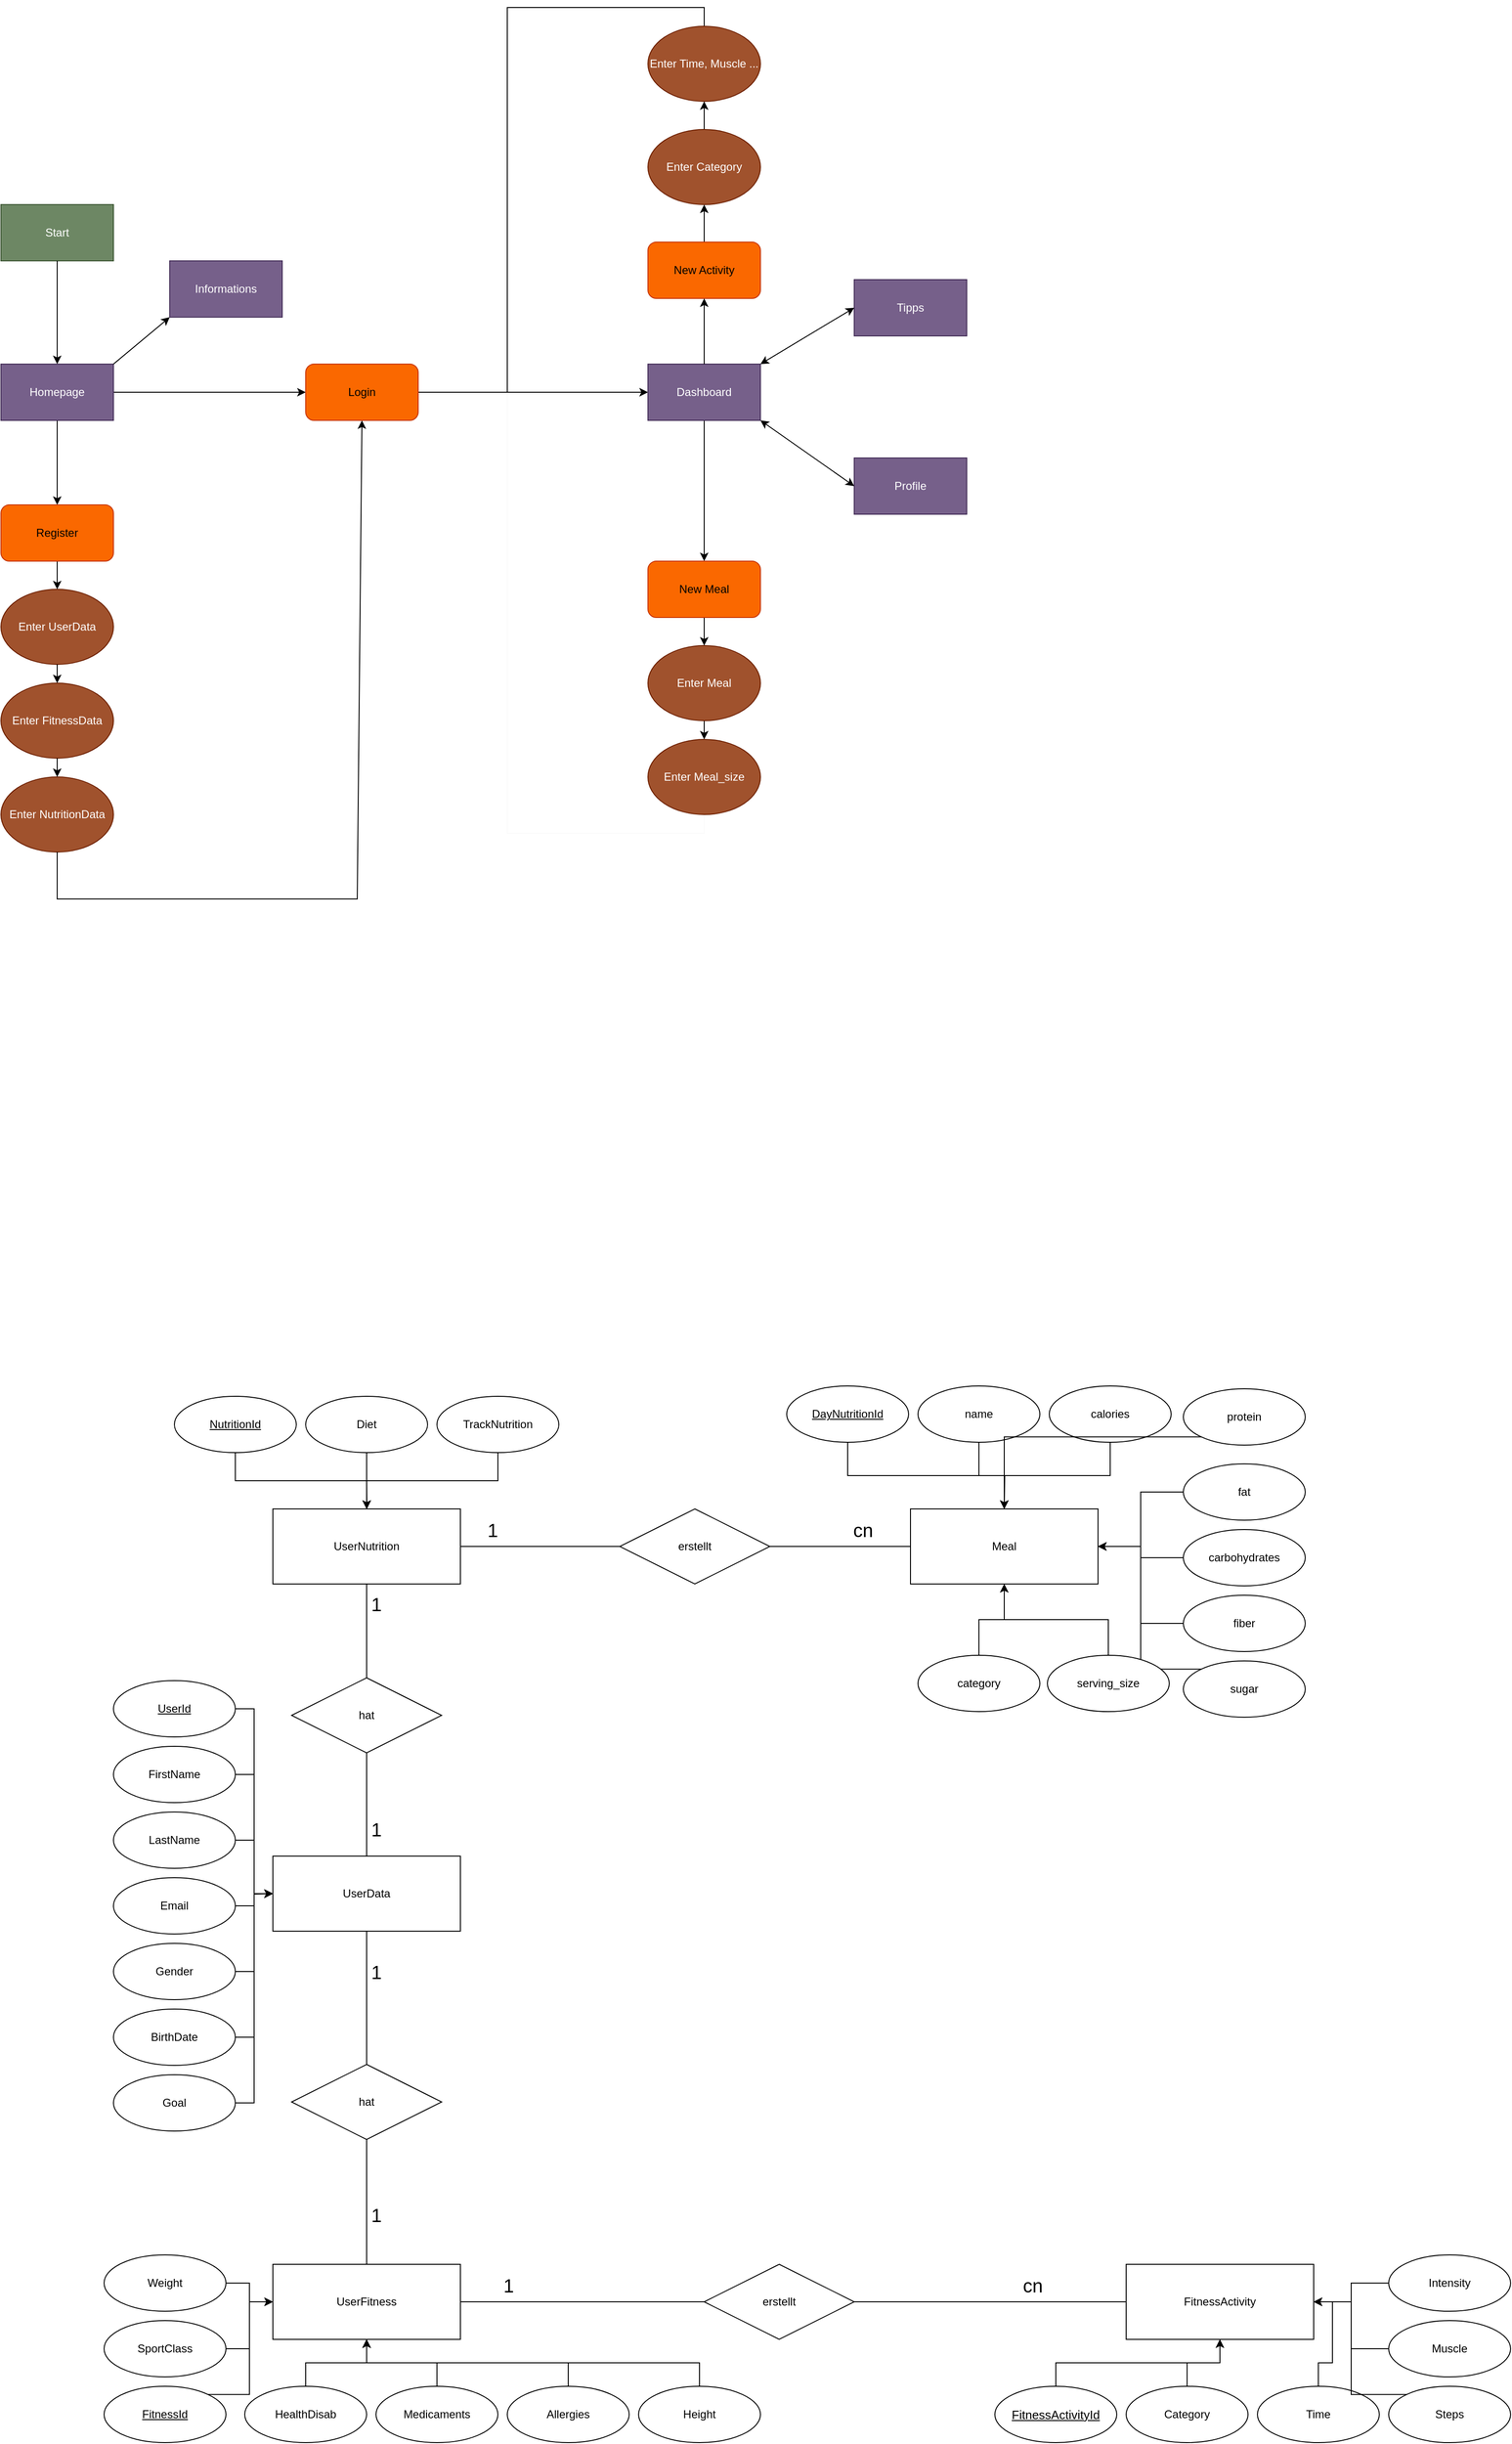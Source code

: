 <mxfile version="24.7.17">
  <diagram name="Seite-1" id="dCrqSPuhNAjCOSTEXUXm">
    <mxGraphModel dx="1565" dy="5951" grid="1" gridSize="10" guides="1" tooltips="1" connect="1" arrows="1" fold="1" page="1" pageScale="4" pageWidth="827" pageHeight="1169" math="0" shadow="0">
      <root>
        <mxCell id="0" />
        <mxCell id="1" parent="0" />
        <mxCell id="wzubu8DYFGDBGsBULmZj-1" value="UserData" style="rounded=0;whiteSpace=wrap;html=1;" vertex="1" parent="1">
          <mxGeometry x="350" y="70" width="200" height="80" as="geometry" />
        </mxCell>
        <mxCell id="wzubu8DYFGDBGsBULmZj-2" value="UserNutrition" style="rounded=0;whiteSpace=wrap;html=1;" vertex="1" parent="1">
          <mxGeometry x="350" y="-300" width="200" height="80" as="geometry" />
        </mxCell>
        <mxCell id="wzubu8DYFGDBGsBULmZj-142" style="edgeStyle=orthogonalEdgeStyle;rounded=0;orthogonalLoop=1;jettySize=auto;html=1;exitX=1;exitY=0.5;exitDx=0;exitDy=0;entryX=0;entryY=0.5;entryDx=0;entryDy=0;" edge="1" parent="1" source="wzubu8DYFGDBGsBULmZj-7" target="wzubu8DYFGDBGsBULmZj-1">
          <mxGeometry relative="1" as="geometry" />
        </mxCell>
        <mxCell id="wzubu8DYFGDBGsBULmZj-7" value="&lt;u&gt;UserId&lt;/u&gt;" style="ellipse;whiteSpace=wrap;html=1;" vertex="1" parent="1">
          <mxGeometry x="180" y="-117" width="130" height="60" as="geometry" />
        </mxCell>
        <mxCell id="wzubu8DYFGDBGsBULmZj-141" style="edgeStyle=orthogonalEdgeStyle;rounded=0;orthogonalLoop=1;jettySize=auto;html=1;exitX=1;exitY=0.5;exitDx=0;exitDy=0;entryX=0;entryY=0.5;entryDx=0;entryDy=0;" edge="1" parent="1" source="wzubu8DYFGDBGsBULmZj-8" target="wzubu8DYFGDBGsBULmZj-1">
          <mxGeometry relative="1" as="geometry" />
        </mxCell>
        <mxCell id="wzubu8DYFGDBGsBULmZj-8" value="FirstName" style="ellipse;whiteSpace=wrap;html=1;" vertex="1" parent="1">
          <mxGeometry x="180" y="-47" width="130" height="60" as="geometry" />
        </mxCell>
        <mxCell id="wzubu8DYFGDBGsBULmZj-140" style="edgeStyle=orthogonalEdgeStyle;rounded=0;orthogonalLoop=1;jettySize=auto;html=1;exitX=1;exitY=0.5;exitDx=0;exitDy=0;entryX=0;entryY=0.5;entryDx=0;entryDy=0;" edge="1" parent="1" source="wzubu8DYFGDBGsBULmZj-9" target="wzubu8DYFGDBGsBULmZj-1">
          <mxGeometry relative="1" as="geometry" />
        </mxCell>
        <mxCell id="wzubu8DYFGDBGsBULmZj-9" value="LastName" style="ellipse;whiteSpace=wrap;html=1;" vertex="1" parent="1">
          <mxGeometry x="180" y="23" width="130" height="60" as="geometry" />
        </mxCell>
        <mxCell id="wzubu8DYFGDBGsBULmZj-138" style="edgeStyle=orthogonalEdgeStyle;rounded=0;orthogonalLoop=1;jettySize=auto;html=1;exitX=1;exitY=0.5;exitDx=0;exitDy=0;entryX=0;entryY=0.5;entryDx=0;entryDy=0;" edge="1" parent="1" source="wzubu8DYFGDBGsBULmZj-10" target="wzubu8DYFGDBGsBULmZj-1">
          <mxGeometry relative="1" as="geometry" />
        </mxCell>
        <mxCell id="wzubu8DYFGDBGsBULmZj-10" value="Gender" style="ellipse;whiteSpace=wrap;html=1;" vertex="1" parent="1">
          <mxGeometry x="180" y="163" width="130" height="60" as="geometry" />
        </mxCell>
        <mxCell id="wzubu8DYFGDBGsBULmZj-139" style="edgeStyle=orthogonalEdgeStyle;rounded=0;orthogonalLoop=1;jettySize=auto;html=1;exitX=1;exitY=0.5;exitDx=0;exitDy=0;" edge="1" parent="1" source="wzubu8DYFGDBGsBULmZj-11">
          <mxGeometry relative="1" as="geometry">
            <mxPoint x="350" y="110" as="targetPoint" />
          </mxGeometry>
        </mxCell>
        <mxCell id="wzubu8DYFGDBGsBULmZj-11" value="Email" style="ellipse;whiteSpace=wrap;html=1;" vertex="1" parent="1">
          <mxGeometry x="180" y="93" width="130" height="60" as="geometry" />
        </mxCell>
        <mxCell id="wzubu8DYFGDBGsBULmZj-12" value="UserFitness" style="rounded=0;whiteSpace=wrap;html=1;" vertex="1" parent="1">
          <mxGeometry x="350" y="505" width="200" height="80" as="geometry" />
        </mxCell>
        <mxCell id="wzubu8DYFGDBGsBULmZj-136" style="edgeStyle=orthogonalEdgeStyle;rounded=0;orthogonalLoop=1;jettySize=auto;html=1;exitX=1;exitY=0.5;exitDx=0;exitDy=0;entryX=0;entryY=0.5;entryDx=0;entryDy=0;" edge="1" parent="1" source="wzubu8DYFGDBGsBULmZj-13" target="wzubu8DYFGDBGsBULmZj-1">
          <mxGeometry relative="1" as="geometry" />
        </mxCell>
        <mxCell id="wzubu8DYFGDBGsBULmZj-13" value="Goal" style="ellipse;whiteSpace=wrap;html=1;" vertex="1" parent="1">
          <mxGeometry x="180" y="303" width="130" height="60" as="geometry" />
        </mxCell>
        <mxCell id="wzubu8DYFGDBGsBULmZj-137" style="edgeStyle=orthogonalEdgeStyle;rounded=0;orthogonalLoop=1;jettySize=auto;html=1;exitX=1;exitY=0.5;exitDx=0;exitDy=0;entryX=0;entryY=0.5;entryDx=0;entryDy=0;" edge="1" parent="1" source="wzubu8DYFGDBGsBULmZj-14" target="wzubu8DYFGDBGsBULmZj-1">
          <mxGeometry relative="1" as="geometry" />
        </mxCell>
        <mxCell id="wzubu8DYFGDBGsBULmZj-14" value="BirthDate" style="ellipse;whiteSpace=wrap;html=1;" vertex="1" parent="1">
          <mxGeometry x="180" y="233" width="130" height="60" as="geometry" />
        </mxCell>
        <mxCell id="wzubu8DYFGDBGsBULmZj-130" style="edgeStyle=orthogonalEdgeStyle;rounded=0;orthogonalLoop=1;jettySize=auto;html=1;exitX=1;exitY=0;exitDx=0;exitDy=0;entryX=0;entryY=0.5;entryDx=0;entryDy=0;" edge="1" parent="1" source="wzubu8DYFGDBGsBULmZj-15" target="wzubu8DYFGDBGsBULmZj-12">
          <mxGeometry relative="1" as="geometry" />
        </mxCell>
        <mxCell id="wzubu8DYFGDBGsBULmZj-15" value="&lt;u&gt;FitnessId&lt;/u&gt;" style="ellipse;whiteSpace=wrap;html=1;" vertex="1" parent="1">
          <mxGeometry x="170" y="635" width="130" height="60" as="geometry" />
        </mxCell>
        <mxCell id="wzubu8DYFGDBGsBULmZj-133" style="edgeStyle=orthogonalEdgeStyle;rounded=0;orthogonalLoop=1;jettySize=auto;html=1;exitX=0.5;exitY=0;exitDx=0;exitDy=0;entryX=0.5;entryY=1;entryDx=0;entryDy=0;" edge="1" parent="1" source="wzubu8DYFGDBGsBULmZj-16" target="wzubu8DYFGDBGsBULmZj-12">
          <mxGeometry relative="1" as="geometry" />
        </mxCell>
        <mxCell id="wzubu8DYFGDBGsBULmZj-16" value="HealthDisab" style="ellipse;whiteSpace=wrap;html=1;" vertex="1" parent="1">
          <mxGeometry x="320" y="635" width="130" height="60" as="geometry" />
        </mxCell>
        <mxCell id="wzubu8DYFGDBGsBULmZj-132" style="edgeStyle=orthogonalEdgeStyle;rounded=0;orthogonalLoop=1;jettySize=auto;html=1;exitX=0.5;exitY=0;exitDx=0;exitDy=0;entryX=0.5;entryY=1;entryDx=0;entryDy=0;" edge="1" parent="1" source="wzubu8DYFGDBGsBULmZj-17" target="wzubu8DYFGDBGsBULmZj-12">
          <mxGeometry relative="1" as="geometry" />
        </mxCell>
        <mxCell id="wzubu8DYFGDBGsBULmZj-17" value="Medicaments" style="ellipse;whiteSpace=wrap;html=1;" vertex="1" parent="1">
          <mxGeometry x="460" y="635" width="130" height="60" as="geometry" />
        </mxCell>
        <mxCell id="wzubu8DYFGDBGsBULmZj-134" style="edgeStyle=orthogonalEdgeStyle;rounded=0;orthogonalLoop=1;jettySize=auto;html=1;exitX=0.5;exitY=0;exitDx=0;exitDy=0;entryX=0.5;entryY=1;entryDx=0;entryDy=0;" edge="1" parent="1" source="wzubu8DYFGDBGsBULmZj-18" target="wzubu8DYFGDBGsBULmZj-12">
          <mxGeometry relative="1" as="geometry" />
        </mxCell>
        <mxCell id="wzubu8DYFGDBGsBULmZj-18" value="Allergies" style="ellipse;whiteSpace=wrap;html=1;" vertex="1" parent="1">
          <mxGeometry x="600" y="635" width="130" height="60" as="geometry" />
        </mxCell>
        <mxCell id="wzubu8DYFGDBGsBULmZj-128" style="edgeStyle=orthogonalEdgeStyle;rounded=0;orthogonalLoop=1;jettySize=auto;html=1;exitX=1;exitY=0.5;exitDx=0;exitDy=0;" edge="1" parent="1" source="wzubu8DYFGDBGsBULmZj-19" target="wzubu8DYFGDBGsBULmZj-12">
          <mxGeometry relative="1" as="geometry" />
        </mxCell>
        <mxCell id="wzubu8DYFGDBGsBULmZj-19" value="Weight" style="ellipse;whiteSpace=wrap;html=1;" vertex="1" parent="1">
          <mxGeometry x="170" y="495" width="130" height="60" as="geometry" />
        </mxCell>
        <mxCell id="wzubu8DYFGDBGsBULmZj-135" style="edgeStyle=orthogonalEdgeStyle;rounded=0;orthogonalLoop=1;jettySize=auto;html=1;exitX=0.5;exitY=0;exitDx=0;exitDy=0;entryX=0.5;entryY=1;entryDx=0;entryDy=0;" edge="1" parent="1" source="wzubu8DYFGDBGsBULmZj-20" target="wzubu8DYFGDBGsBULmZj-12">
          <mxGeometry relative="1" as="geometry" />
        </mxCell>
        <mxCell id="wzubu8DYFGDBGsBULmZj-20" value="Height" style="ellipse;whiteSpace=wrap;html=1;" vertex="1" parent="1">
          <mxGeometry x="740" y="635" width="130" height="60" as="geometry" />
        </mxCell>
        <mxCell id="wzubu8DYFGDBGsBULmZj-129" style="edgeStyle=orthogonalEdgeStyle;rounded=0;orthogonalLoop=1;jettySize=auto;html=1;exitX=1;exitY=0.5;exitDx=0;exitDy=0;entryX=0;entryY=0.5;entryDx=0;entryDy=0;" edge="1" parent="1" source="wzubu8DYFGDBGsBULmZj-21" target="wzubu8DYFGDBGsBULmZj-12">
          <mxGeometry relative="1" as="geometry" />
        </mxCell>
        <mxCell id="wzubu8DYFGDBGsBULmZj-21" value="SportClass" style="ellipse;whiteSpace=wrap;html=1;" vertex="1" parent="1">
          <mxGeometry x="170" y="565" width="130" height="60" as="geometry" />
        </mxCell>
        <mxCell id="wzubu8DYFGDBGsBULmZj-143" style="edgeStyle=orthogonalEdgeStyle;rounded=0;orthogonalLoop=1;jettySize=auto;html=1;exitX=0.5;exitY=1;exitDx=0;exitDy=0;entryX=0.5;entryY=0;entryDx=0;entryDy=0;" edge="1" parent="1" source="wzubu8DYFGDBGsBULmZj-22" target="wzubu8DYFGDBGsBULmZj-2">
          <mxGeometry relative="1" as="geometry">
            <mxPoint x="440" y="-320" as="targetPoint" />
          </mxGeometry>
        </mxCell>
        <mxCell id="wzubu8DYFGDBGsBULmZj-22" value="&lt;u&gt;NutritionId&lt;/u&gt;" style="ellipse;whiteSpace=wrap;html=1;" vertex="1" parent="1">
          <mxGeometry x="245" y="-420" width="130" height="60" as="geometry" />
        </mxCell>
        <mxCell id="wzubu8DYFGDBGsBULmZj-144" style="edgeStyle=orthogonalEdgeStyle;rounded=0;orthogonalLoop=1;jettySize=auto;html=1;exitX=0.5;exitY=1;exitDx=0;exitDy=0;" edge="1" parent="1" source="wzubu8DYFGDBGsBULmZj-23">
          <mxGeometry relative="1" as="geometry">
            <mxPoint x="450.308" y="-300" as="targetPoint" />
          </mxGeometry>
        </mxCell>
        <mxCell id="wzubu8DYFGDBGsBULmZj-23" value="Diet" style="ellipse;whiteSpace=wrap;html=1;" vertex="1" parent="1">
          <mxGeometry x="385" y="-420" width="130" height="60" as="geometry" />
        </mxCell>
        <mxCell id="wzubu8DYFGDBGsBULmZj-145" style="edgeStyle=orthogonalEdgeStyle;rounded=0;orthogonalLoop=1;jettySize=auto;html=1;exitX=0.5;exitY=1;exitDx=0;exitDy=0;entryX=0.5;entryY=0;entryDx=0;entryDy=0;" edge="1" parent="1" source="wzubu8DYFGDBGsBULmZj-24" target="wzubu8DYFGDBGsBULmZj-2">
          <mxGeometry relative="1" as="geometry" />
        </mxCell>
        <mxCell id="wzubu8DYFGDBGsBULmZj-24" value="TrackNutrition" style="ellipse;whiteSpace=wrap;html=1;" vertex="1" parent="1">
          <mxGeometry x="525" y="-420" width="130" height="60" as="geometry" />
        </mxCell>
        <mxCell id="wzubu8DYFGDBGsBULmZj-26" value="Meal" style="rounded=0;whiteSpace=wrap;html=1;" vertex="1" parent="1">
          <mxGeometry x="1030" y="-300" width="200" height="80" as="geometry" />
        </mxCell>
        <mxCell id="wzubu8DYFGDBGsBULmZj-146" style="edgeStyle=orthogonalEdgeStyle;rounded=0;orthogonalLoop=1;jettySize=auto;html=1;exitX=0.5;exitY=1;exitDx=0;exitDy=0;entryX=0.5;entryY=0;entryDx=0;entryDy=0;" edge="1" parent="1" source="wzubu8DYFGDBGsBULmZj-27" target="wzubu8DYFGDBGsBULmZj-26">
          <mxGeometry relative="1" as="geometry" />
        </mxCell>
        <mxCell id="wzubu8DYFGDBGsBULmZj-27" value="&lt;u&gt;DayNutritionId&lt;/u&gt;" style="ellipse;whiteSpace=wrap;html=1;" vertex="1" parent="1">
          <mxGeometry x="898" y="-431" width="130" height="60" as="geometry" />
        </mxCell>
        <mxCell id="wzubu8DYFGDBGsBULmZj-147" style="edgeStyle=orthogonalEdgeStyle;rounded=0;orthogonalLoop=1;jettySize=auto;html=1;exitX=0.5;exitY=1;exitDx=0;exitDy=0;entryX=0.5;entryY=0;entryDx=0;entryDy=0;" edge="1" parent="1" source="wzubu8DYFGDBGsBULmZj-28" target="wzubu8DYFGDBGsBULmZj-26">
          <mxGeometry relative="1" as="geometry" />
        </mxCell>
        <mxCell id="wzubu8DYFGDBGsBULmZj-28" value="name" style="ellipse;whiteSpace=wrap;html=1;" vertex="1" parent="1">
          <mxGeometry x="1038" y="-431" width="130" height="60" as="geometry" />
        </mxCell>
        <mxCell id="wzubu8DYFGDBGsBULmZj-29" value="calories" style="ellipse;whiteSpace=wrap;html=1;" vertex="1" parent="1">
          <mxGeometry x="1178" y="-431" width="130" height="60" as="geometry" />
        </mxCell>
        <mxCell id="wzubu8DYFGDBGsBULmZj-150" style="edgeStyle=orthogonalEdgeStyle;rounded=0;orthogonalLoop=1;jettySize=auto;html=1;exitX=0;exitY=1;exitDx=0;exitDy=0;entryX=0.5;entryY=0;entryDx=0;entryDy=0;" edge="1" parent="1" source="wzubu8DYFGDBGsBULmZj-30" target="wzubu8DYFGDBGsBULmZj-26">
          <mxGeometry relative="1" as="geometry">
            <Array as="points">
              <mxPoint x="1130" y="-377" />
            </Array>
          </mxGeometry>
        </mxCell>
        <mxCell id="wzubu8DYFGDBGsBULmZj-30" value="protein" style="ellipse;whiteSpace=wrap;html=1;" vertex="1" parent="1">
          <mxGeometry x="1321" y="-428" width="130" height="60" as="geometry" />
        </mxCell>
        <mxCell id="wzubu8DYFGDBGsBULmZj-151" style="edgeStyle=orthogonalEdgeStyle;rounded=0;orthogonalLoop=1;jettySize=auto;html=1;exitX=0;exitY=0.5;exitDx=0;exitDy=0;" edge="1" parent="1" source="wzubu8DYFGDBGsBULmZj-31" target="wzubu8DYFGDBGsBULmZj-26">
          <mxGeometry relative="1" as="geometry" />
        </mxCell>
        <mxCell id="wzubu8DYFGDBGsBULmZj-31" value="fat" style="ellipse;whiteSpace=wrap;html=1;" vertex="1" parent="1">
          <mxGeometry x="1321" y="-348" width="130" height="60" as="geometry" />
        </mxCell>
        <mxCell id="wzubu8DYFGDBGsBULmZj-152" style="edgeStyle=orthogonalEdgeStyle;rounded=0;orthogonalLoop=1;jettySize=auto;html=1;exitX=0;exitY=0.5;exitDx=0;exitDy=0;entryX=1;entryY=0.5;entryDx=0;entryDy=0;" edge="1" parent="1" source="wzubu8DYFGDBGsBULmZj-32" target="wzubu8DYFGDBGsBULmZj-26">
          <mxGeometry relative="1" as="geometry">
            <mxPoint x="1250.0" y="-230" as="targetPoint" />
          </mxGeometry>
        </mxCell>
        <mxCell id="wzubu8DYFGDBGsBULmZj-32" value="carbohydrates" style="ellipse;whiteSpace=wrap;html=1;" vertex="1" parent="1">
          <mxGeometry x="1321" y="-278" width="130" height="60" as="geometry" />
        </mxCell>
        <mxCell id="wzubu8DYFGDBGsBULmZj-153" style="edgeStyle=orthogonalEdgeStyle;rounded=0;orthogonalLoop=1;jettySize=auto;html=1;exitX=0;exitY=0.5;exitDx=0;exitDy=0;entryX=1;entryY=0.5;entryDx=0;entryDy=0;" edge="1" parent="1" source="wzubu8DYFGDBGsBULmZj-33" target="wzubu8DYFGDBGsBULmZj-26">
          <mxGeometry relative="1" as="geometry" />
        </mxCell>
        <mxCell id="wzubu8DYFGDBGsBULmZj-33" value="fiber" style="ellipse;whiteSpace=wrap;html=1;" vertex="1" parent="1">
          <mxGeometry x="1321" y="-208" width="130" height="60" as="geometry" />
        </mxCell>
        <mxCell id="wzubu8DYFGDBGsBULmZj-154" style="edgeStyle=orthogonalEdgeStyle;rounded=0;orthogonalLoop=1;jettySize=auto;html=1;exitX=0;exitY=0;exitDx=0;exitDy=0;entryX=1;entryY=0.5;entryDx=0;entryDy=0;" edge="1" parent="1" source="wzubu8DYFGDBGsBULmZj-34" target="wzubu8DYFGDBGsBULmZj-26">
          <mxGeometry relative="1" as="geometry" />
        </mxCell>
        <mxCell id="wzubu8DYFGDBGsBULmZj-34" value="sugar" style="ellipse;whiteSpace=wrap;html=1;" vertex="1" parent="1">
          <mxGeometry x="1321" y="-138" width="130" height="60" as="geometry" />
        </mxCell>
        <mxCell id="wzubu8DYFGDBGsBULmZj-155" style="edgeStyle=orthogonalEdgeStyle;rounded=0;orthogonalLoop=1;jettySize=auto;html=1;exitX=0.5;exitY=0;exitDx=0;exitDy=0;entryX=0.5;entryY=1;entryDx=0;entryDy=0;" edge="1" parent="1" source="wzubu8DYFGDBGsBULmZj-35" target="wzubu8DYFGDBGsBULmZj-26">
          <mxGeometry relative="1" as="geometry" />
        </mxCell>
        <mxCell id="wzubu8DYFGDBGsBULmZj-35" value="serving_size" style="ellipse;whiteSpace=wrap;html=1;" vertex="1" parent="1">
          <mxGeometry x="1176" y="-144" width="130" height="60" as="geometry" />
        </mxCell>
        <mxCell id="wzubu8DYFGDBGsBULmZj-156" style="edgeStyle=orthogonalEdgeStyle;rounded=0;orthogonalLoop=1;jettySize=auto;html=1;exitX=0.5;exitY=0;exitDx=0;exitDy=0;entryX=0.5;entryY=1;entryDx=0;entryDy=0;" edge="1" parent="1" source="wzubu8DYFGDBGsBULmZj-36" target="wzubu8DYFGDBGsBULmZj-26">
          <mxGeometry relative="1" as="geometry" />
        </mxCell>
        <mxCell id="wzubu8DYFGDBGsBULmZj-36" value="category" style="ellipse;whiteSpace=wrap;html=1;" vertex="1" parent="1">
          <mxGeometry x="1038" y="-144" width="130" height="60" as="geometry" />
        </mxCell>
        <mxCell id="wzubu8DYFGDBGsBULmZj-38" value="Start" style="rounded=0;whiteSpace=wrap;html=1;fillColor=#6d8764;fontColor=#ffffff;strokeColor=#3A5431;" vertex="1" parent="1">
          <mxGeometry x="60" y="-1690" width="120" height="60" as="geometry" />
        </mxCell>
        <mxCell id="wzubu8DYFGDBGsBULmZj-43" value="Enter UserData" style="ellipse;whiteSpace=wrap;html=1;fillColor=#a0522d;strokeColor=#6D1F00;fontColor=#ffffff;" vertex="1" parent="1">
          <mxGeometry x="60" y="-1280" width="120" height="80" as="geometry" />
        </mxCell>
        <mxCell id="wzubu8DYFGDBGsBULmZj-44" value="Enter FitnessData" style="ellipse;whiteSpace=wrap;html=1;fillColor=#a0522d;strokeColor=#6D1F00;fontColor=#ffffff;" vertex="1" parent="1">
          <mxGeometry x="60" y="-1180" width="120" height="80" as="geometry" />
        </mxCell>
        <mxCell id="wzubu8DYFGDBGsBULmZj-45" value="Enter NutritionData" style="ellipse;whiteSpace=wrap;html=1;fillColor=#a0522d;strokeColor=#6D1F00;fontColor=#ffffff;" vertex="1" parent="1">
          <mxGeometry x="60" y="-1080" width="120" height="80" as="geometry" />
        </mxCell>
        <mxCell id="wzubu8DYFGDBGsBULmZj-47" value="" style="endArrow=classic;html=1;rounded=0;entryX=0.5;entryY=0;entryDx=0;entryDy=0;exitX=0.5;exitY=1;exitDx=0;exitDy=0;" edge="1" parent="1" source="wzubu8DYFGDBGsBULmZj-55" target="wzubu8DYFGDBGsBULmZj-71">
          <mxGeometry width="50" height="50" relative="1" as="geometry">
            <mxPoint x="230" y="-1350" as="sourcePoint" />
            <mxPoint x="120" y="-1310" as="targetPoint" />
          </mxGeometry>
        </mxCell>
        <mxCell id="wzubu8DYFGDBGsBULmZj-48" value="" style="endArrow=classic;html=1;rounded=0;entryX=0.5;entryY=0;entryDx=0;entryDy=0;exitX=0.5;exitY=1;exitDx=0;exitDy=0;" edge="1" parent="1" source="wzubu8DYFGDBGsBULmZj-43" target="wzubu8DYFGDBGsBULmZj-44">
          <mxGeometry width="50" height="50" relative="1" as="geometry">
            <mxPoint x="230" y="-1260" as="sourcePoint" />
            <mxPoint x="230" y="-1110" as="targetPoint" />
          </mxGeometry>
        </mxCell>
        <mxCell id="wzubu8DYFGDBGsBULmZj-49" value="" style="endArrow=classic;html=1;rounded=0;entryX=0;entryY=0.5;entryDx=0;entryDy=0;exitX=1;exitY=0.5;exitDx=0;exitDy=0;" edge="1" parent="1" source="wzubu8DYFGDBGsBULmZj-55" target="wzubu8DYFGDBGsBULmZj-69">
          <mxGeometry width="50" height="50" relative="1" as="geometry">
            <mxPoint x="280" y="-1440" as="sourcePoint" />
            <mxPoint x="385" y="-1490" as="targetPoint" />
          </mxGeometry>
        </mxCell>
        <mxCell id="wzubu8DYFGDBGsBULmZj-50" value="" style="endArrow=classic;html=1;rounded=0;entryX=0.5;entryY=0;entryDx=0;entryDy=0;exitX=0.5;exitY=1;exitDx=0;exitDy=0;" edge="1" parent="1" source="wzubu8DYFGDBGsBULmZj-71" target="wzubu8DYFGDBGsBULmZj-43">
          <mxGeometry width="50" height="50" relative="1" as="geometry">
            <mxPoint x="120" y="-1310" as="sourcePoint" />
            <mxPoint x="280" y="-1350" as="targetPoint" />
          </mxGeometry>
        </mxCell>
        <mxCell id="wzubu8DYFGDBGsBULmZj-51" value="" style="endArrow=classic;html=1;rounded=0;entryX=0.5;entryY=0;entryDx=0;entryDy=0;exitX=0.5;exitY=1;exitDx=0;exitDy=0;" edge="1" parent="1" source="wzubu8DYFGDBGsBULmZj-44" target="wzubu8DYFGDBGsBULmZj-45">
          <mxGeometry width="50" height="50" relative="1" as="geometry">
            <mxPoint x="130" y="-1190" as="sourcePoint" />
            <mxPoint x="130" y="-1170" as="targetPoint" />
          </mxGeometry>
        </mxCell>
        <mxCell id="wzubu8DYFGDBGsBULmZj-52" value="" style="endArrow=classic;html=1;rounded=0;exitX=0.5;exitY=1;exitDx=0;exitDy=0;entryX=0.5;entryY=1;entryDx=0;entryDy=0;" edge="1" parent="1" source="wzubu8DYFGDBGsBULmZj-45" target="wzubu8DYFGDBGsBULmZj-69">
          <mxGeometry width="50" height="50" relative="1" as="geometry">
            <mxPoint x="260" y="-1030" as="sourcePoint" />
            <mxPoint x="445" y="-1460" as="targetPoint" />
            <Array as="points">
              <mxPoint x="120" y="-950" />
              <mxPoint x="440" y="-950" />
            </Array>
          </mxGeometry>
        </mxCell>
        <mxCell id="wzubu8DYFGDBGsBULmZj-53" value="" style="endArrow=classic;html=1;rounded=0;exitX=1;exitY=0.5;exitDx=0;exitDy=0;entryX=0;entryY=0.5;entryDx=0;entryDy=0;" edge="1" parent="1" source="wzubu8DYFGDBGsBULmZj-69" target="wzubu8DYFGDBGsBULmZj-54">
          <mxGeometry width="50" height="50" relative="1" as="geometry">
            <mxPoint x="505" y="-1490" as="sourcePoint" />
            <mxPoint x="720" y="-1490" as="targetPoint" />
          </mxGeometry>
        </mxCell>
        <mxCell id="wzubu8DYFGDBGsBULmZj-73" style="edgeStyle=orthogonalEdgeStyle;rounded=0;orthogonalLoop=1;jettySize=auto;html=1;exitX=0.5;exitY=1;exitDx=0;exitDy=0;entryX=0.5;entryY=0;entryDx=0;entryDy=0;" edge="1" parent="1" source="wzubu8DYFGDBGsBULmZj-54" target="wzubu8DYFGDBGsBULmZj-68">
          <mxGeometry relative="1" as="geometry" />
        </mxCell>
        <mxCell id="wzubu8DYFGDBGsBULmZj-54" value="Dashboard" style="rounded=0;whiteSpace=wrap;html=1;fillColor=#76608a;fontColor=#ffffff;strokeColor=#432D57;" vertex="1" parent="1">
          <mxGeometry x="750" y="-1520" width="120" height="60" as="geometry" />
        </mxCell>
        <mxCell id="wzubu8DYFGDBGsBULmZj-55" value="Homepage" style="rounded=0;whiteSpace=wrap;html=1;fillColor=#76608a;fontColor=#ffffff;strokeColor=#432D57;" vertex="1" parent="1">
          <mxGeometry x="60" y="-1520" width="120" height="60" as="geometry" />
        </mxCell>
        <mxCell id="wzubu8DYFGDBGsBULmZj-56" value="" style="endArrow=classic;html=1;rounded=0;entryX=0.5;entryY=0;entryDx=0;entryDy=0;exitX=0.5;exitY=1;exitDx=0;exitDy=0;" edge="1" parent="1" source="wzubu8DYFGDBGsBULmZj-38" target="wzubu8DYFGDBGsBULmZj-55">
          <mxGeometry width="50" height="50" relative="1" as="geometry">
            <mxPoint x="190" y="-1480" as="sourcePoint" />
            <mxPoint x="395" y="-1480" as="targetPoint" />
          </mxGeometry>
        </mxCell>
        <mxCell id="wzubu8DYFGDBGsBULmZj-57" value="hat" style="rhombus;whiteSpace=wrap;html=1;" vertex="1" parent="1">
          <mxGeometry x="370" y="-120" width="160" height="80" as="geometry" />
        </mxCell>
        <mxCell id="wzubu8DYFGDBGsBULmZj-58" value="hat" style="rhombus;whiteSpace=wrap;html=1;" vertex="1" parent="1">
          <mxGeometry x="370" y="292" width="160" height="80" as="geometry" />
        </mxCell>
        <mxCell id="wzubu8DYFGDBGsBULmZj-59" value="erstellt" style="rhombus;whiteSpace=wrap;html=1;" vertex="1" parent="1">
          <mxGeometry x="720" y="-300" width="160" height="80" as="geometry" />
        </mxCell>
        <mxCell id="wzubu8DYFGDBGsBULmZj-60" value="" style="endArrow=none;html=1;rounded=0;exitX=0.5;exitY=0;exitDx=0;exitDy=0;entryX=0.5;entryY=1;entryDx=0;entryDy=0;" edge="1" parent="1" source="wzubu8DYFGDBGsBULmZj-1" target="wzubu8DYFGDBGsBULmZj-57">
          <mxGeometry width="50" height="50" relative="1" as="geometry">
            <mxPoint x="500" y="-20" as="sourcePoint" />
            <mxPoint x="550" y="-70" as="targetPoint" />
          </mxGeometry>
        </mxCell>
        <mxCell id="wzubu8DYFGDBGsBULmZj-85" value="&lt;font style=&quot;font-size: 20px;&quot;&gt;1&lt;/font&gt;" style="edgeLabel;html=1;align=center;verticalAlign=middle;resizable=0;points=[];" vertex="1" connectable="0" parent="wzubu8DYFGDBGsBULmZj-60">
          <mxGeometry x="-0.472" y="2" relative="1" as="geometry">
            <mxPoint x="12" as="offset" />
          </mxGeometry>
        </mxCell>
        <mxCell id="wzubu8DYFGDBGsBULmZj-61" value="" style="endArrow=none;html=1;rounded=0;exitX=0.5;exitY=0;exitDx=0;exitDy=0;entryX=0.5;entryY=1;entryDx=0;entryDy=0;" edge="1" parent="1" source="wzubu8DYFGDBGsBULmZj-57" target="wzubu8DYFGDBGsBULmZj-2">
          <mxGeometry width="50" height="50" relative="1" as="geometry">
            <mxPoint x="460" y="80" as="sourcePoint" />
            <mxPoint x="460" y="-59" as="targetPoint" />
          </mxGeometry>
        </mxCell>
        <mxCell id="wzubu8DYFGDBGsBULmZj-84" value="&lt;font style=&quot;font-size: 20px;&quot;&gt;1&lt;/font&gt;" style="edgeLabel;html=1;align=center;verticalAlign=middle;resizable=0;points=[];" vertex="1" connectable="0" parent="wzubu8DYFGDBGsBULmZj-61">
          <mxGeometry x="0.578" y="3" relative="1" as="geometry">
            <mxPoint x="13" as="offset" />
          </mxGeometry>
        </mxCell>
        <mxCell id="wzubu8DYFGDBGsBULmZj-62" value="" style="endArrow=none;html=1;rounded=0;entryX=0.5;entryY=0;entryDx=0;entryDy=0;exitX=0.5;exitY=1;exitDx=0;exitDy=0;" edge="1" parent="1" source="wzubu8DYFGDBGsBULmZj-1" target="wzubu8DYFGDBGsBULmZj-58">
          <mxGeometry width="50" height="50" relative="1" as="geometry">
            <mxPoint x="530" y="190" as="sourcePoint" />
            <mxPoint x="460" y="-30" as="targetPoint" />
          </mxGeometry>
        </mxCell>
        <mxCell id="wzubu8DYFGDBGsBULmZj-101" value="&lt;font style=&quot;font-size: 20px;&quot;&gt;1&lt;/font&gt;" style="edgeLabel;html=1;align=center;verticalAlign=middle;resizable=0;points=[];" vertex="1" connectable="0" parent="wzubu8DYFGDBGsBULmZj-62">
          <mxGeometry x="-0.146" y="-2" relative="1" as="geometry">
            <mxPoint x="12" y="-18" as="offset" />
          </mxGeometry>
        </mxCell>
        <mxCell id="wzubu8DYFGDBGsBULmZj-63" value="" style="endArrow=none;html=1;rounded=0;exitX=0.5;exitY=0;exitDx=0;exitDy=0;entryX=0.5;entryY=1;entryDx=0;entryDy=0;" edge="1" parent="1" source="wzubu8DYFGDBGsBULmZj-12" target="wzubu8DYFGDBGsBULmZj-58">
          <mxGeometry width="50" height="50" relative="1" as="geometry">
            <mxPoint x="460" y="160" as="sourcePoint" />
            <mxPoint x="300" y="440" as="targetPoint" />
          </mxGeometry>
        </mxCell>
        <mxCell id="wzubu8DYFGDBGsBULmZj-100" value="&lt;font style=&quot;font-size: 20px;&quot;&gt;1&lt;/font&gt;" style="edgeLabel;html=1;align=center;verticalAlign=middle;resizable=0;points=[];" vertex="1" connectable="0" parent="wzubu8DYFGDBGsBULmZj-63">
          <mxGeometry x="-0.198" y="-1" relative="1" as="geometry">
            <mxPoint x="9" as="offset" />
          </mxGeometry>
        </mxCell>
        <mxCell id="wzubu8DYFGDBGsBULmZj-64" value="" style="endArrow=none;html=1;rounded=0;exitX=1;exitY=0.5;exitDx=0;exitDy=0;entryX=0;entryY=0.5;entryDx=0;entryDy=0;" edge="1" parent="1" source="wzubu8DYFGDBGsBULmZj-2" target="wzubu8DYFGDBGsBULmZj-59">
          <mxGeometry width="50" height="50" relative="1" as="geometry">
            <mxPoint x="460" y="-110" as="sourcePoint" />
            <mxPoint x="460" y="-210" as="targetPoint" />
          </mxGeometry>
        </mxCell>
        <mxCell id="wzubu8DYFGDBGsBULmZj-87" value="&lt;font style=&quot;font-size: 20px;&quot;&gt;1&lt;/font&gt;" style="edgeLabel;html=1;align=center;verticalAlign=middle;resizable=0;points=[];" vertex="1" connectable="0" parent="wzubu8DYFGDBGsBULmZj-64">
          <mxGeometry x="-0.607" y="2" relative="1" as="geometry">
            <mxPoint y="-16" as="offset" />
          </mxGeometry>
        </mxCell>
        <mxCell id="wzubu8DYFGDBGsBULmZj-65" value="" style="endArrow=none;html=1;rounded=0;entryX=0;entryY=0.5;entryDx=0;entryDy=0;exitX=1;exitY=0.5;exitDx=0;exitDy=0;" edge="1" parent="1" source="wzubu8DYFGDBGsBULmZj-59" target="wzubu8DYFGDBGsBULmZj-26">
          <mxGeometry width="50" height="50" relative="1" as="geometry">
            <mxPoint x="900" y="-160" as="sourcePoint" />
            <mxPoint x="730" y="-250" as="targetPoint" />
          </mxGeometry>
        </mxCell>
        <mxCell id="wzubu8DYFGDBGsBULmZj-86" value="&lt;font style=&quot;font-size: 20px;&quot;&gt;cn&lt;/font&gt;" style="edgeLabel;html=1;align=center;verticalAlign=middle;resizable=0;points=[];" vertex="1" connectable="0" parent="wzubu8DYFGDBGsBULmZj-65">
          <mxGeometry x="0.312" y="2" relative="1" as="geometry">
            <mxPoint y="-16" as="offset" />
          </mxGeometry>
        </mxCell>
        <mxCell id="wzubu8DYFGDBGsBULmZj-66" value="Informations" style="rounded=0;whiteSpace=wrap;html=1;fillColor=#76608a;fontColor=#ffffff;strokeColor=#432D57;" vertex="1" parent="1">
          <mxGeometry x="240" y="-1630" width="120" height="60" as="geometry" />
        </mxCell>
        <mxCell id="wzubu8DYFGDBGsBULmZj-67" value="" style="endArrow=classic;html=1;rounded=0;entryX=0;entryY=1;entryDx=0;entryDy=0;exitX=1;exitY=0;exitDx=0;exitDy=0;" edge="1" parent="1" source="wzubu8DYFGDBGsBULmZj-55" target="wzubu8DYFGDBGsBULmZj-66">
          <mxGeometry width="50" height="50" relative="1" as="geometry">
            <mxPoint x="270" y="-1350" as="sourcePoint" />
            <mxPoint x="320" y="-1400" as="targetPoint" />
          </mxGeometry>
        </mxCell>
        <mxCell id="wzubu8DYFGDBGsBULmZj-76" style="edgeStyle=orthogonalEdgeStyle;rounded=0;orthogonalLoop=1;jettySize=auto;html=1;exitX=0.5;exitY=1;exitDx=0;exitDy=0;entryX=0.5;entryY=0;entryDx=0;entryDy=0;" edge="1" parent="1" source="wzubu8DYFGDBGsBULmZj-68" target="wzubu8DYFGDBGsBULmZj-74">
          <mxGeometry relative="1" as="geometry" />
        </mxCell>
        <mxCell id="wzubu8DYFGDBGsBULmZj-68" value="New Meal" style="rounded=1;whiteSpace=wrap;html=1;fillColor=#fa6800;fontColor=#000000;strokeColor=#C73500;" vertex="1" parent="1">
          <mxGeometry x="750" y="-1310" width="120" height="60" as="geometry" />
        </mxCell>
        <mxCell id="wzubu8DYFGDBGsBULmZj-69" value="Login" style="rounded=1;whiteSpace=wrap;html=1;fillColor=#fa6800;fontColor=#000000;strokeColor=#C73500;" vertex="1" parent="1">
          <mxGeometry x="385" y="-1520" width="120" height="60" as="geometry" />
        </mxCell>
        <mxCell id="wzubu8DYFGDBGsBULmZj-71" value="Register" style="rounded=1;whiteSpace=wrap;html=1;fillColor=#fa6800;fontColor=#000000;strokeColor=#C73500;" vertex="1" parent="1">
          <mxGeometry x="60" y="-1370" width="120" height="60" as="geometry" />
        </mxCell>
        <mxCell id="wzubu8DYFGDBGsBULmZj-77" style="edgeStyle=orthogonalEdgeStyle;rounded=0;orthogonalLoop=1;jettySize=auto;html=1;exitX=0.5;exitY=1;exitDx=0;exitDy=0;entryX=0.5;entryY=0;entryDx=0;entryDy=0;" edge="1" parent="1" source="wzubu8DYFGDBGsBULmZj-74" target="wzubu8DYFGDBGsBULmZj-75">
          <mxGeometry relative="1" as="geometry" />
        </mxCell>
        <mxCell id="wzubu8DYFGDBGsBULmZj-74" value="Enter Meal" style="ellipse;whiteSpace=wrap;html=1;fillColor=#a0522d;strokeColor=#6D1F00;fontColor=#ffffff;" vertex="1" parent="1">
          <mxGeometry x="750" y="-1220" width="120" height="80" as="geometry" />
        </mxCell>
        <mxCell id="wzubu8DYFGDBGsBULmZj-78" style="edgeStyle=orthogonalEdgeStyle;rounded=0;orthogonalLoop=1;jettySize=auto;html=1;exitX=0.5;exitY=1;exitDx=0;exitDy=0;entryX=0;entryY=0.5;entryDx=0;entryDy=0;fillColor=#f5f5f5;strokeColor=#FAFAFA;" edge="1" parent="1" source="wzubu8DYFGDBGsBULmZj-75" target="wzubu8DYFGDBGsBULmZj-54">
          <mxGeometry relative="1" as="geometry">
            <mxPoint x="750" y="-1490" as="targetPoint" />
            <Array as="points">
              <mxPoint x="810" y="-1020" />
              <mxPoint x="600" y="-1020" />
              <mxPoint x="600" y="-1490" />
            </Array>
          </mxGeometry>
        </mxCell>
        <mxCell id="wzubu8DYFGDBGsBULmZj-75" value="Enter Meal_size" style="ellipse;whiteSpace=wrap;html=1;fillColor=#a0522d;strokeColor=#6D1F00;fontColor=#ffffff;" vertex="1" parent="1">
          <mxGeometry x="750" y="-1120" width="120" height="80" as="geometry" />
        </mxCell>
        <mxCell id="wzubu8DYFGDBGsBULmZj-83" value="FitnessActivity" style="rounded=0;whiteSpace=wrap;html=1;" vertex="1" parent="1">
          <mxGeometry x="1260" y="505" width="200" height="80" as="geometry" />
        </mxCell>
        <mxCell id="wzubu8DYFGDBGsBULmZj-127" style="edgeStyle=orthogonalEdgeStyle;rounded=0;orthogonalLoop=1;jettySize=auto;html=1;exitX=0.5;exitY=0;exitDx=0;exitDy=0;entryX=0.5;entryY=1;entryDx=0;entryDy=0;" edge="1" parent="1" source="wzubu8DYFGDBGsBULmZj-89" target="wzubu8DYFGDBGsBULmZj-83">
          <mxGeometry relative="1" as="geometry" />
        </mxCell>
        <mxCell id="wzubu8DYFGDBGsBULmZj-89" value="&lt;font style=&quot;font-size: 13px;&quot;&gt;&lt;u&gt;FitnessActivityId&lt;/u&gt;&lt;/font&gt;" style="ellipse;whiteSpace=wrap;html=1;" vertex="1" parent="1">
          <mxGeometry x="1120" y="635" width="130" height="60" as="geometry" />
        </mxCell>
        <mxCell id="wzubu8DYFGDBGsBULmZj-126" style="edgeStyle=orthogonalEdgeStyle;rounded=0;orthogonalLoop=1;jettySize=auto;html=1;exitX=0.5;exitY=0;exitDx=0;exitDy=0;entryX=0.5;entryY=1;entryDx=0;entryDy=0;" edge="1" parent="1" source="wzubu8DYFGDBGsBULmZj-90" target="wzubu8DYFGDBGsBULmZj-83">
          <mxGeometry relative="1" as="geometry" />
        </mxCell>
        <mxCell id="wzubu8DYFGDBGsBULmZj-90" value="Category" style="ellipse;whiteSpace=wrap;html=1;" vertex="1" parent="1">
          <mxGeometry x="1260" y="635" width="130" height="60" as="geometry" />
        </mxCell>
        <mxCell id="wzubu8DYFGDBGsBULmZj-125" style="edgeStyle=orthogonalEdgeStyle;rounded=0;orthogonalLoop=1;jettySize=auto;html=1;exitX=0.5;exitY=0;exitDx=0;exitDy=0;entryX=1;entryY=0.5;entryDx=0;entryDy=0;" edge="1" parent="1" source="wzubu8DYFGDBGsBULmZj-91" target="wzubu8DYFGDBGsBULmZj-83">
          <mxGeometry relative="1" as="geometry" />
        </mxCell>
        <mxCell id="wzubu8DYFGDBGsBULmZj-91" value="Time" style="ellipse;whiteSpace=wrap;html=1;" vertex="1" parent="1">
          <mxGeometry x="1400" y="635" width="130" height="60" as="geometry" />
        </mxCell>
        <mxCell id="wzubu8DYFGDBGsBULmZj-124" style="edgeStyle=orthogonalEdgeStyle;rounded=0;orthogonalLoop=1;jettySize=auto;html=1;exitX=0;exitY=0;exitDx=0;exitDy=0;entryX=1;entryY=0.5;entryDx=0;entryDy=0;" edge="1" parent="1" source="wzubu8DYFGDBGsBULmZj-92" target="wzubu8DYFGDBGsBULmZj-83">
          <mxGeometry relative="1" as="geometry" />
        </mxCell>
        <mxCell id="wzubu8DYFGDBGsBULmZj-92" value="Steps" style="ellipse;whiteSpace=wrap;html=1;" vertex="1" parent="1">
          <mxGeometry x="1540" y="635" width="130" height="60" as="geometry" />
        </mxCell>
        <mxCell id="wzubu8DYFGDBGsBULmZj-123" style="edgeStyle=orthogonalEdgeStyle;rounded=0;orthogonalLoop=1;jettySize=auto;html=1;exitX=0;exitY=0.5;exitDx=0;exitDy=0;entryX=1;entryY=0.5;entryDx=0;entryDy=0;" edge="1" parent="1" source="wzubu8DYFGDBGsBULmZj-93" target="wzubu8DYFGDBGsBULmZj-83">
          <mxGeometry relative="1" as="geometry" />
        </mxCell>
        <mxCell id="wzubu8DYFGDBGsBULmZj-93" value="Muscle" style="ellipse;whiteSpace=wrap;html=1;" vertex="1" parent="1">
          <mxGeometry x="1540" y="565" width="130" height="60" as="geometry" />
        </mxCell>
        <mxCell id="wzubu8DYFGDBGsBULmZj-94" value="erstellt" style="rhombus;whiteSpace=wrap;html=1;" vertex="1" parent="1">
          <mxGeometry x="810" y="505" width="160" height="80" as="geometry" />
        </mxCell>
        <mxCell id="wzubu8DYFGDBGsBULmZj-95" value="" style="endArrow=none;html=1;rounded=0;exitX=1;exitY=0.5;exitDx=0;exitDy=0;entryX=0;entryY=0.5;entryDx=0;entryDy=0;" edge="1" parent="1" target="wzubu8DYFGDBGsBULmZj-94" source="wzubu8DYFGDBGsBULmZj-12">
          <mxGeometry width="50" height="50" relative="1" as="geometry">
            <mxPoint x="688" y="620" as="sourcePoint" />
            <mxPoint x="598" y="670" as="targetPoint" />
          </mxGeometry>
        </mxCell>
        <mxCell id="wzubu8DYFGDBGsBULmZj-96" value="&lt;font style=&quot;font-size: 20px;&quot;&gt;1&lt;/font&gt;" style="edgeLabel;html=1;align=center;verticalAlign=middle;resizable=0;points=[];" vertex="1" connectable="0" parent="wzubu8DYFGDBGsBULmZj-95">
          <mxGeometry x="-0.607" y="2" relative="1" as="geometry">
            <mxPoint y="-16" as="offset" />
          </mxGeometry>
        </mxCell>
        <mxCell id="wzubu8DYFGDBGsBULmZj-97" value="" style="endArrow=none;html=1;rounded=0;entryX=0;entryY=0.5;entryDx=0;entryDy=0;exitX=1;exitY=0.5;exitDx=0;exitDy=0;" edge="1" parent="1" source="wzubu8DYFGDBGsBULmZj-94" target="wzubu8DYFGDBGsBULmZj-83">
          <mxGeometry width="50" height="50" relative="1" as="geometry">
            <mxPoint x="1038" y="720" as="sourcePoint" />
            <mxPoint x="1168" y="620" as="targetPoint" />
          </mxGeometry>
        </mxCell>
        <mxCell id="wzubu8DYFGDBGsBULmZj-98" value="&lt;font style=&quot;font-size: 20px;&quot;&gt;cn&lt;/font&gt;" style="edgeLabel;html=1;align=center;verticalAlign=middle;resizable=0;points=[];" vertex="1" connectable="0" parent="wzubu8DYFGDBGsBULmZj-97">
          <mxGeometry x="0.312" y="2" relative="1" as="geometry">
            <mxPoint y="-16" as="offset" />
          </mxGeometry>
        </mxCell>
        <mxCell id="wzubu8DYFGDBGsBULmZj-122" style="edgeStyle=orthogonalEdgeStyle;rounded=0;orthogonalLoop=1;jettySize=auto;html=1;exitX=0;exitY=0.5;exitDx=0;exitDy=0;entryX=1;entryY=0.5;entryDx=0;entryDy=0;" edge="1" parent="1" source="wzubu8DYFGDBGsBULmZj-99" target="wzubu8DYFGDBGsBULmZj-83">
          <mxGeometry relative="1" as="geometry" />
        </mxCell>
        <mxCell id="wzubu8DYFGDBGsBULmZj-99" value="Intensity" style="ellipse;whiteSpace=wrap;html=1;" vertex="1" parent="1">
          <mxGeometry x="1540" y="495" width="130" height="60" as="geometry" />
        </mxCell>
        <mxCell id="wzubu8DYFGDBGsBULmZj-110" style="edgeStyle=orthogonalEdgeStyle;rounded=0;orthogonalLoop=1;jettySize=auto;html=1;exitX=0.5;exitY=0;exitDx=0;exitDy=0;entryX=0.5;entryY=1;entryDx=0;entryDy=0;" edge="1" parent="1" source="wzubu8DYFGDBGsBULmZj-104" target="wzubu8DYFGDBGsBULmZj-108">
          <mxGeometry relative="1" as="geometry" />
        </mxCell>
        <mxCell id="wzubu8DYFGDBGsBULmZj-104" value="New Activity" style="rounded=1;whiteSpace=wrap;html=1;fillColor=#fa6800;fontColor=#000000;strokeColor=#C73500;" vertex="1" parent="1">
          <mxGeometry x="750" y="-1650" width="120" height="60" as="geometry" />
        </mxCell>
        <mxCell id="wzubu8DYFGDBGsBULmZj-112" style="edgeStyle=orthogonalEdgeStyle;rounded=0;orthogonalLoop=1;jettySize=auto;html=1;exitX=0.5;exitY=0;exitDx=0;exitDy=0;entryX=0;entryY=0.5;entryDx=0;entryDy=0;" edge="1" parent="1" source="wzubu8DYFGDBGsBULmZj-106" target="wzubu8DYFGDBGsBULmZj-54">
          <mxGeometry relative="1" as="geometry">
            <Array as="points">
              <mxPoint x="810" y="-1900" />
              <mxPoint x="600" y="-1900" />
              <mxPoint x="600" y="-1490" />
            </Array>
          </mxGeometry>
        </mxCell>
        <mxCell id="wzubu8DYFGDBGsBULmZj-106" value="Enter Time, Muscle ..." style="ellipse;whiteSpace=wrap;html=1;fillColor=#a0522d;strokeColor=#6D1F00;fontColor=#ffffff;" vertex="1" parent="1">
          <mxGeometry x="750" y="-1880" width="120" height="80" as="geometry" />
        </mxCell>
        <mxCell id="wzubu8DYFGDBGsBULmZj-111" style="edgeStyle=orthogonalEdgeStyle;rounded=0;orthogonalLoop=1;jettySize=auto;html=1;exitX=0.5;exitY=0;exitDx=0;exitDy=0;entryX=0.5;entryY=1;entryDx=0;entryDy=0;" edge="1" parent="1" source="wzubu8DYFGDBGsBULmZj-108" target="wzubu8DYFGDBGsBULmZj-106">
          <mxGeometry relative="1" as="geometry" />
        </mxCell>
        <mxCell id="wzubu8DYFGDBGsBULmZj-108" value="Enter Category" style="ellipse;whiteSpace=wrap;html=1;fillColor=#a0522d;strokeColor=#6D1F00;fontColor=#ffffff;" vertex="1" parent="1">
          <mxGeometry x="750" y="-1770" width="120" height="80" as="geometry" />
        </mxCell>
        <mxCell id="wzubu8DYFGDBGsBULmZj-109" style="edgeStyle=orthogonalEdgeStyle;rounded=0;orthogonalLoop=1;jettySize=auto;html=1;exitX=0.5;exitY=0;exitDx=0;exitDy=0;entryX=0.5;entryY=1;entryDx=0;entryDy=0;" edge="1" parent="1" source="wzubu8DYFGDBGsBULmZj-54" target="wzubu8DYFGDBGsBULmZj-104">
          <mxGeometry relative="1" as="geometry" />
        </mxCell>
        <mxCell id="wzubu8DYFGDBGsBULmZj-114" value="Tipps" style="rounded=0;whiteSpace=wrap;html=1;fillColor=#76608a;strokeColor=#432D57;fontColor=#ffffff;" vertex="1" parent="1">
          <mxGeometry x="970" y="-1610" width="120" height="60" as="geometry" />
        </mxCell>
        <mxCell id="wzubu8DYFGDBGsBULmZj-115" value="" style="endArrow=classic;startArrow=classic;html=1;rounded=0;entryX=1;entryY=0;entryDx=0;entryDy=0;exitX=0;exitY=0.5;exitDx=0;exitDy=0;" edge="1" parent="1" source="wzubu8DYFGDBGsBULmZj-114" target="wzubu8DYFGDBGsBULmZj-54">
          <mxGeometry width="50" height="50" relative="1" as="geometry">
            <mxPoint x="1000" y="-1360" as="sourcePoint" />
            <mxPoint x="1050" y="-1410" as="targetPoint" />
          </mxGeometry>
        </mxCell>
        <mxCell id="wzubu8DYFGDBGsBULmZj-120" value="Profile" style="rounded=0;whiteSpace=wrap;html=1;fillColor=#76608a;strokeColor=#432D57;fontColor=#ffffff;" vertex="1" parent="1">
          <mxGeometry x="970" y="-1420" width="120" height="60" as="geometry" />
        </mxCell>
        <mxCell id="wzubu8DYFGDBGsBULmZj-121" value="" style="endArrow=classic;startArrow=classic;html=1;rounded=0;entryX=1;entryY=1;entryDx=0;entryDy=0;exitX=0;exitY=0.5;exitDx=0;exitDy=0;" edge="1" parent="1" source="wzubu8DYFGDBGsBULmZj-120" target="wzubu8DYFGDBGsBULmZj-54">
          <mxGeometry width="50" height="50" relative="1" as="geometry">
            <mxPoint x="1030" y="-1160" as="sourcePoint" />
            <mxPoint x="900" y="-1320" as="targetPoint" />
          </mxGeometry>
        </mxCell>
        <mxCell id="wzubu8DYFGDBGsBULmZj-148" style="edgeStyle=orthogonalEdgeStyle;rounded=0;orthogonalLoop=1;jettySize=auto;html=1;exitX=0.5;exitY=1;exitDx=0;exitDy=0;" edge="1" parent="1" source="wzubu8DYFGDBGsBULmZj-29">
          <mxGeometry relative="1" as="geometry">
            <mxPoint x="1130" y="-300" as="targetPoint" />
          </mxGeometry>
        </mxCell>
      </root>
    </mxGraphModel>
  </diagram>
</mxfile>
